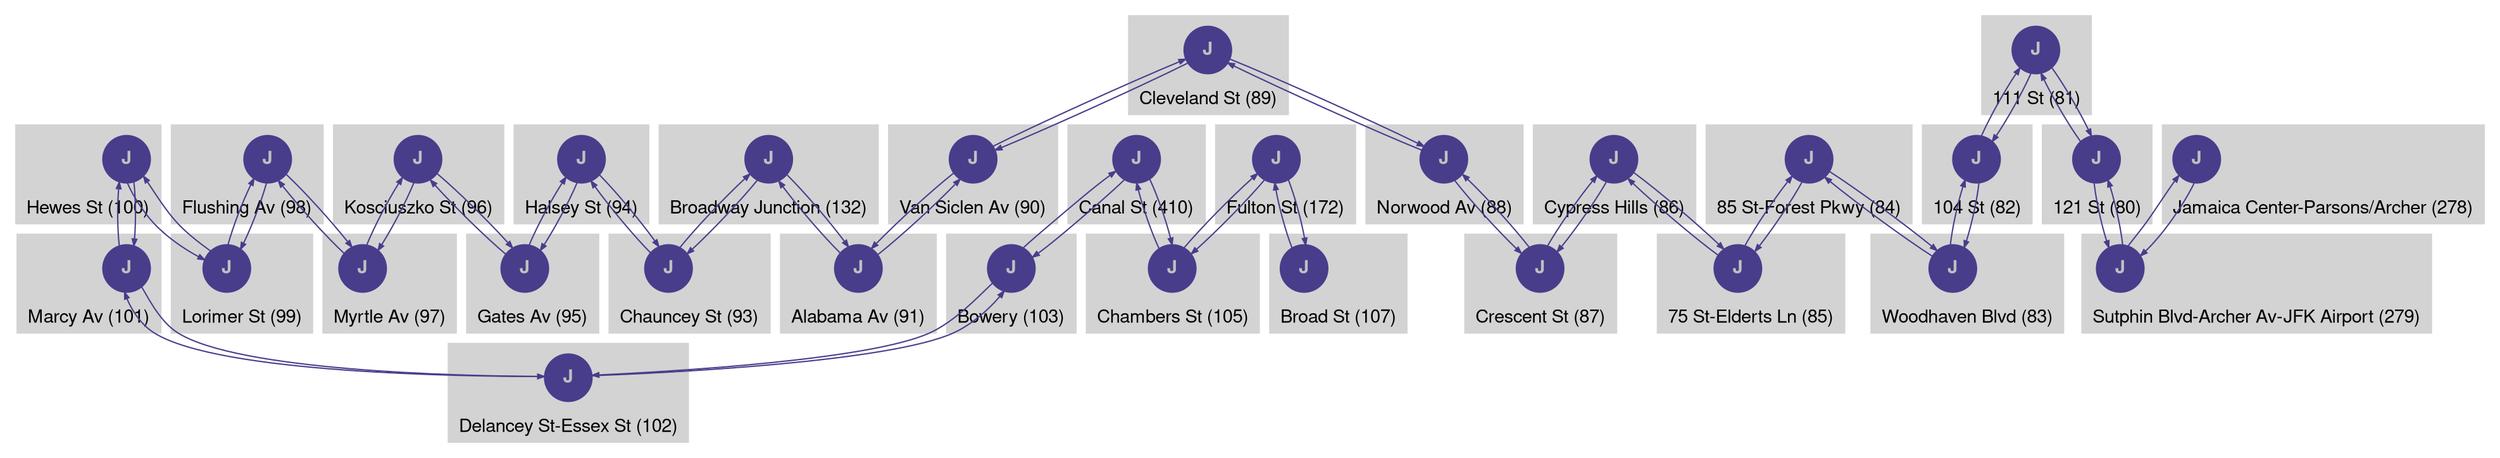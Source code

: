 
digraph G {
  fontname="Helvetica,Arial,sans-serif";
  node [fontname="Helvetica,Arial,sans-serif bold" labelloc="c"];
  edge [fontname="Helvetica,Arial,sans-serif" fontsize=8 arrowsize=0.5];
  
  subgraph cluster_410 {
    style=filled;
    color=lightgrey;
    labelloc="b";
    node [style=filled];
    node [label="J" fillcolor=darkslateblue, color="darkslateblue", penwidth=1, fontcolor=gray, shape="circle"]"410_J";
    label = "Canal St (410)";
  }

  subgraph cluster_172 {
    style=filled;
    color=lightgrey;
    labelloc="b";
    node [style=filled];
    node [label="J" fillcolor=darkslateblue, color="darkslateblue", penwidth=1, fontcolor=gray, shape="circle"]"172_J";
    label = "Fulton St (172)";
  }

  subgraph cluster_132 {
    style=filled;
    color=lightgrey;
    labelloc="b";
    node [style=filled];
    node [label="J" fillcolor=darkslateblue, color="darkslateblue", penwidth=1, fontcolor=gray, shape="circle"]"132_J";
    label = "Broadway Junction (132)";
  }

  subgraph cluster_278 {
    style=filled;
    color=lightgrey;
    labelloc="b";
    node [style=filled];
    node [label="J" fillcolor=darkslateblue, color="darkslateblue", penwidth=1, fontcolor=gray, shape="circle"]"278_J";
    label = "Jamaica Center-Parsons/Archer (278)";
  }

  subgraph cluster_279 {
    style=filled;
    color=lightgrey;
    labelloc="b";
    node [style=filled];
    node [label="J" fillcolor=darkslateblue, color="darkslateblue", penwidth=1, fontcolor=gray, shape="circle"]"279_J";
    label = "Sutphin Blvd-Archer Av-JFK Airport (279)";
  }

  subgraph cluster_81 {
    style=filled;
    color=lightgrey;
    labelloc="b";
    node [style=filled];
    node [label="J" fillcolor=darkslateblue, color="darkslateblue", penwidth=1, fontcolor=gray, shape="circle"]"81_J";
    label = "111 St (81)";
  }

  subgraph cluster_84 {
    style=filled;
    color=lightgrey;
    labelloc="b";
    node [style=filled];
    node [label="J" fillcolor=darkslateblue, color="darkslateblue", penwidth=1, fontcolor=gray, shape="circle"]"84_J";
    label = "85 St-Forest Pkwy (84)";
  }

  subgraph cluster_86 {
    style=filled;
    color=lightgrey;
    labelloc="b";
    node [style=filled];
    node [label="J" fillcolor=darkslateblue, color="darkslateblue", penwidth=1, fontcolor=gray, shape="circle"]"86_J";
    label = "Cypress Hills (86)";
  }

  subgraph cluster_89 {
    style=filled;
    color=lightgrey;
    labelloc="b";
    node [style=filled];
    node [label="J" fillcolor=darkslateblue, color="darkslateblue", penwidth=1, fontcolor=gray, shape="circle"]"89_J";
    label = "Cleveland St (89)";
  }

  subgraph cluster_91 {
    style=filled;
    color=lightgrey;
    labelloc="b";
    node [style=filled];
    node [label="J" fillcolor=darkslateblue, color="darkslateblue", penwidth=1, fontcolor=gray, shape="circle"]"91_J";
    label = "Alabama Av (91)";
  }

  subgraph cluster_94 {
    style=filled;
    color=lightgrey;
    labelloc="b";
    node [style=filled];
    node [label="J" fillcolor=darkslateblue, color="darkslateblue", penwidth=1, fontcolor=gray, shape="circle"]"94_J";
    label = "Halsey St (94)";
  }

  subgraph cluster_96 {
    style=filled;
    color=lightgrey;
    labelloc="b";
    node [style=filled];
    node [label="J" fillcolor=darkslateblue, color="darkslateblue", penwidth=1, fontcolor=gray, shape="circle"]"96_J";
    label = "Kosciuszko St (96)";
  }

  subgraph cluster_98 {
    style=filled;
    color=lightgrey;
    labelloc="b";
    node [style=filled];
    node [label="J" fillcolor=darkslateblue, color="darkslateblue", penwidth=1, fontcolor=gray, shape="circle"]"98_J";
    label = "Flushing Av (98)";
  }

  subgraph cluster_99 {
    style=filled;
    color=lightgrey;
    labelloc="b";
    node [style=filled];
    node [label="J" fillcolor=darkslateblue, color="darkslateblue", penwidth=1, fontcolor=gray, shape="circle"]"99_J";
    label = "Lorimer St (99)";
  }

  subgraph cluster_100 {
    style=filled;
    color=lightgrey;
    labelloc="b";
    node [style=filled];
    node [label="J" fillcolor=darkslateblue, color="darkslateblue", penwidth=1, fontcolor=gray, shape="circle"]"100_J";
    label = "Hewes St (100)";
  }

  subgraph cluster_97 {
    style=filled;
    color=lightgrey;
    labelloc="b";
    node [style=filled];
    node [label="J" fillcolor=darkslateblue, color="darkslateblue", penwidth=1, fontcolor=gray, shape="circle"]"97_J";
    label = "Myrtle Av (97)";
  }

  subgraph cluster_101 {
    style=filled;
    color=lightgrey;
    labelloc="b";
    node [style=filled];
    node [label="J" fillcolor=darkslateblue, color="darkslateblue", penwidth=1, fontcolor=gray, shape="circle"]"101_J";
    label = "Marcy Av (101)";
  }

  subgraph cluster_102 {
    style=filled;
    color=lightgrey;
    labelloc="b";
    node [style=filled];
    node [label="J" fillcolor=darkslateblue, color="darkslateblue", penwidth=1, fontcolor=gray, shape="circle"]"102_J";
    label = "Delancey St-Essex St (102)";
  }

  subgraph cluster_80 {
    style=filled;
    color=lightgrey;
    labelloc="b";
    node [style=filled];
    node [label="J" fillcolor=darkslateblue, color="darkslateblue", penwidth=1, fontcolor=gray, shape="circle"]"80_J";
    label = "121 St (80)";
  }

  subgraph cluster_82 {
    style=filled;
    color=lightgrey;
    labelloc="b";
    node [style=filled];
    node [label="J" fillcolor=darkslateblue, color="darkslateblue", penwidth=1, fontcolor=gray, shape="circle"]"82_J";
    label = "104 St (82)";
  }

  subgraph cluster_83 {
    style=filled;
    color=lightgrey;
    labelloc="b";
    node [style=filled];
    node [label="J" fillcolor=darkslateblue, color="darkslateblue", penwidth=1, fontcolor=gray, shape="circle"]"83_J";
    label = "Woodhaven Blvd (83)";
  }

  subgraph cluster_85 {
    style=filled;
    color=lightgrey;
    labelloc="b";
    node [style=filled];
    node [label="J" fillcolor=darkslateblue, color="darkslateblue", penwidth=1, fontcolor=gray, shape="circle"]"85_J";
    label = "75 St-Elderts Ln (85)";
  }

  subgraph cluster_87 {
    style=filled;
    color=lightgrey;
    labelloc="b";
    node [style=filled];
    node [label="J" fillcolor=darkslateblue, color="darkslateblue", penwidth=1, fontcolor=gray, shape="circle"]"87_J";
    label = "Crescent St (87)";
  }

  subgraph cluster_88 {
    style=filled;
    color=lightgrey;
    labelloc="b";
    node [style=filled];
    node [label="J" fillcolor=darkslateblue, color="darkslateblue", penwidth=1, fontcolor=gray, shape="circle"]"88_J";
    label = "Norwood Av (88)";
  }

  subgraph cluster_90 {
    style=filled;
    color=lightgrey;
    labelloc="b";
    node [style=filled];
    node [label="J" fillcolor=darkslateblue, color="darkslateblue", penwidth=1, fontcolor=gray, shape="circle"]"90_J";
    label = "Van Siclen Av (90)";
  }

  subgraph cluster_93 {
    style=filled;
    color=lightgrey;
    labelloc="b";
    node [style=filled];
    node [label="J" fillcolor=darkslateblue, color="darkslateblue", penwidth=1, fontcolor=gray, shape="circle"]"93_J";
    label = "Chauncey St (93)";
  }

  subgraph cluster_95 {
    style=filled;
    color=lightgrey;
    labelloc="b";
    node [style=filled];
    node [label="J" fillcolor=darkslateblue, color="darkslateblue", penwidth=1, fontcolor=gray, shape="circle"]"95_J";
    label = "Gates Av (95)";
  }

  subgraph cluster_103 {
    style=filled;
    color=lightgrey;
    labelloc="b";
    node [style=filled];
    node [label="J" fillcolor=darkslateblue, color="darkslateblue", penwidth=1, fontcolor=gray, shape="circle"]"103_J";
    label = "Bowery (103)";
  }

  subgraph cluster_105 {
    style=filled;
    color=lightgrey;
    labelloc="b";
    node [style=filled];
    node [label="J" fillcolor=darkslateblue, color="darkslateblue", penwidth=1, fontcolor=gray, shape="circle"]"105_J";
    label = "Chambers St (105)";
  }

  subgraph cluster_107 {
    style=filled;
    color=lightgrey;
    labelloc="b";
    node [style=filled];
    node [label="J" fillcolor=darkslateblue, color="darkslateblue", penwidth=1, fontcolor=gray, shape="circle"]"107_J";
    label = "Broad St (107)";
  }

  "410_J" -> "105_J"[ color=darkslateblue fontcolor=darkslateblue penwidth=1 fontsize=8 arrowsize=0.5];
  "410_J" -> "103_J"[ color=darkslateblue fontcolor=darkslateblue penwidth=1 fontsize=8 arrowsize=0.5];
  "172_J" -> "105_J"[ color=darkslateblue fontcolor=darkslateblue penwidth=1 fontsize=8 arrowsize=0.5];
  "172_J" -> "107_J"[ color=darkslateblue fontcolor=darkslateblue penwidth=1 fontsize=8 arrowsize=0.5];
  "132_J" -> "91_J"[ color=darkslateblue fontcolor=darkslateblue penwidth=1 fontsize=8 arrowsize=0.5];
  "132_J" -> "93_J"[ color=darkslateblue fontcolor=darkslateblue penwidth=1 fontsize=8 arrowsize=0.5];
  "278_J" -> "279_J"[ color=darkslateblue fontcolor=darkslateblue penwidth=1 fontsize=8 arrowsize=0.5];
  "279_J" -> "278_J"[ color=darkslateblue fontcolor=darkslateblue penwidth=1 fontsize=8 arrowsize=0.5];
  "279_J" -> "80_J"[ color=darkslateblue fontcolor=darkslateblue penwidth=1 fontsize=8 arrowsize=0.5];
  "81_J" -> "82_J"[ color=darkslateblue fontcolor=darkslateblue penwidth=1 fontsize=8 arrowsize=0.5];
  "81_J" -> "80_J"[ color=darkslateblue fontcolor=darkslateblue penwidth=1 fontsize=8 arrowsize=0.5];
  "84_J" -> "83_J"[ color=darkslateblue fontcolor=darkslateblue penwidth=1 fontsize=8 arrowsize=0.5];
  "84_J" -> "85_J"[ color=darkslateblue fontcolor=darkslateblue penwidth=1 fontsize=8 arrowsize=0.5];
  "86_J" -> "85_J"[ color=darkslateblue fontcolor=darkslateblue penwidth=1 fontsize=8 arrowsize=0.5];
  "86_J" -> "87_J"[ color=darkslateblue fontcolor=darkslateblue penwidth=1 fontsize=8 arrowsize=0.5];
  "89_J" -> "88_J"[ color=darkslateblue fontcolor=darkslateblue penwidth=1 fontsize=8 arrowsize=0.5];
  "89_J" -> "90_J"[ color=darkslateblue fontcolor=darkslateblue penwidth=1 fontsize=8 arrowsize=0.5];
  "91_J" -> "90_J"[ color=darkslateblue fontcolor=darkslateblue penwidth=1 fontsize=8 arrowsize=0.5];
  "91_J" -> "132_J"[ color=darkslateblue fontcolor=darkslateblue penwidth=1 fontsize=8 arrowsize=0.5];
  "94_J" -> "93_J"[ color=darkslateblue fontcolor=darkslateblue penwidth=1 fontsize=8 arrowsize=0.5];
  "94_J" -> "95_J"[ color=darkslateblue fontcolor=darkslateblue penwidth=1 fontsize=8 arrowsize=0.5];
  "96_J" -> "95_J"[ color=darkslateblue fontcolor=darkslateblue penwidth=1 fontsize=8 arrowsize=0.5];
  "96_J" -> "97_J"[ color=darkslateblue fontcolor=darkslateblue penwidth=1 fontsize=8 arrowsize=0.5];
  "98_J" -> "97_J"[ color=darkslateblue fontcolor=darkslateblue penwidth=1 fontsize=8 arrowsize=0.5];
  "98_J" -> "99_J"[ color=darkslateblue fontcolor=darkslateblue penwidth=1 fontsize=8 arrowsize=0.5];
  "99_J" -> "98_J"[ color=darkslateblue fontcolor=darkslateblue penwidth=1 fontsize=8 arrowsize=0.5];
  "99_J" -> "100_J"[ color=darkslateblue fontcolor=darkslateblue penwidth=1 fontsize=8 arrowsize=0.5];
  "100_J" -> "99_J"[ color=darkslateblue fontcolor=darkslateblue penwidth=1 fontsize=8 arrowsize=0.5];
  "100_J" -> "101_J"[ color=darkslateblue fontcolor=darkslateblue penwidth=1 fontsize=8 arrowsize=0.5];
  "97_J" -> "96_J"[ color=darkslateblue fontcolor=darkslateblue penwidth=1 fontsize=8 arrowsize=0.5];
  "97_J" -> "98_J"[ color=darkslateblue fontcolor=darkslateblue penwidth=1 fontsize=8 arrowsize=0.5];
  "101_J" -> "100_J"[ color=darkslateblue fontcolor=darkslateblue penwidth=1 fontsize=8 arrowsize=0.5];
  "101_J" -> "102_J"[ color=darkslateblue fontcolor=darkslateblue penwidth=1 fontsize=8 arrowsize=0.5];
  "102_J" -> "101_J"[ color=darkslateblue fontcolor=darkslateblue penwidth=1 fontsize=8 arrowsize=0.5];
  "102_J" -> "103_J"[ color=darkslateblue fontcolor=darkslateblue penwidth=1 fontsize=8 arrowsize=0.5];
  "80_J" -> "279_J"[ color=darkslateblue fontcolor=darkslateblue penwidth=1 fontsize=8 arrowsize=0.5];
  "80_J" -> "81_J"[ color=darkslateblue fontcolor=darkslateblue penwidth=1 fontsize=8 arrowsize=0.5];
  "82_J" -> "81_J"[ color=darkslateblue fontcolor=darkslateblue penwidth=1 fontsize=8 arrowsize=0.5];
  "82_J" -> "83_J"[ color=darkslateblue fontcolor=darkslateblue penwidth=1 fontsize=8 arrowsize=0.5];
  "83_J" -> "82_J"[ color=darkslateblue fontcolor=darkslateblue penwidth=1 fontsize=8 arrowsize=0.5];
  "83_J" -> "84_J"[ color=darkslateblue fontcolor=darkslateblue penwidth=1 fontsize=8 arrowsize=0.5];
  "85_J" -> "84_J"[ color=darkslateblue fontcolor=darkslateblue penwidth=1 fontsize=8 arrowsize=0.5];
  "85_J" -> "86_J"[ color=darkslateblue fontcolor=darkslateblue penwidth=1 fontsize=8 arrowsize=0.5];
  "87_J" -> "86_J"[ color=darkslateblue fontcolor=darkslateblue penwidth=1 fontsize=8 arrowsize=0.5];
  "87_J" -> "88_J"[ color=darkslateblue fontcolor=darkslateblue penwidth=1 fontsize=8 arrowsize=0.5];
  "88_J" -> "87_J"[ color=darkslateblue fontcolor=darkslateblue penwidth=1 fontsize=8 arrowsize=0.5];
  "88_J" -> "89_J"[ color=darkslateblue fontcolor=darkslateblue penwidth=1 fontsize=8 arrowsize=0.5];
  "90_J" -> "89_J"[ color=darkslateblue fontcolor=darkslateblue penwidth=1 fontsize=8 arrowsize=0.5];
  "90_J" -> "91_J"[ color=darkslateblue fontcolor=darkslateblue penwidth=1 fontsize=8 arrowsize=0.5];
  "93_J" -> "132_J"[ color=darkslateblue fontcolor=darkslateblue penwidth=1 fontsize=8 arrowsize=0.5];
  "93_J" -> "94_J"[ color=darkslateblue fontcolor=darkslateblue penwidth=1 fontsize=8 arrowsize=0.5];
  "95_J" -> "94_J"[ color=darkslateblue fontcolor=darkslateblue penwidth=1 fontsize=8 arrowsize=0.5];
  "95_J" -> "96_J"[ color=darkslateblue fontcolor=darkslateblue penwidth=1 fontsize=8 arrowsize=0.5];
  "103_J" -> "102_J"[ color=darkslateblue fontcolor=darkslateblue penwidth=1 fontsize=8 arrowsize=0.5];
  "103_J" -> "410_J"[ color=darkslateblue fontcolor=darkslateblue penwidth=1 fontsize=8 arrowsize=0.5];
  "105_J" -> "172_J"[ color=darkslateblue fontcolor=darkslateblue penwidth=1 fontsize=8 arrowsize=0.5];
  "105_J" -> "410_J"[ color=darkslateblue fontcolor=darkslateblue penwidth=1 fontsize=8 arrowsize=0.5];
  "107_J" -> "172_J"[ color=darkslateblue fontcolor=darkslateblue penwidth=1 fontsize=8 arrowsize=0.5];

}
